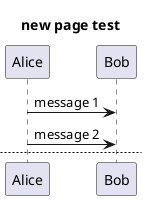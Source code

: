 @startuml
title new page test
Alice -> Bob: message 1
Alice -> Bob: message 2
newpage
Alice -> Bob: message 3
Alice -> Bob: message 4
newpage A title for the\nlast page
Alice -> Bob: message 5
Alice -> Bob: message 6
@enduml

